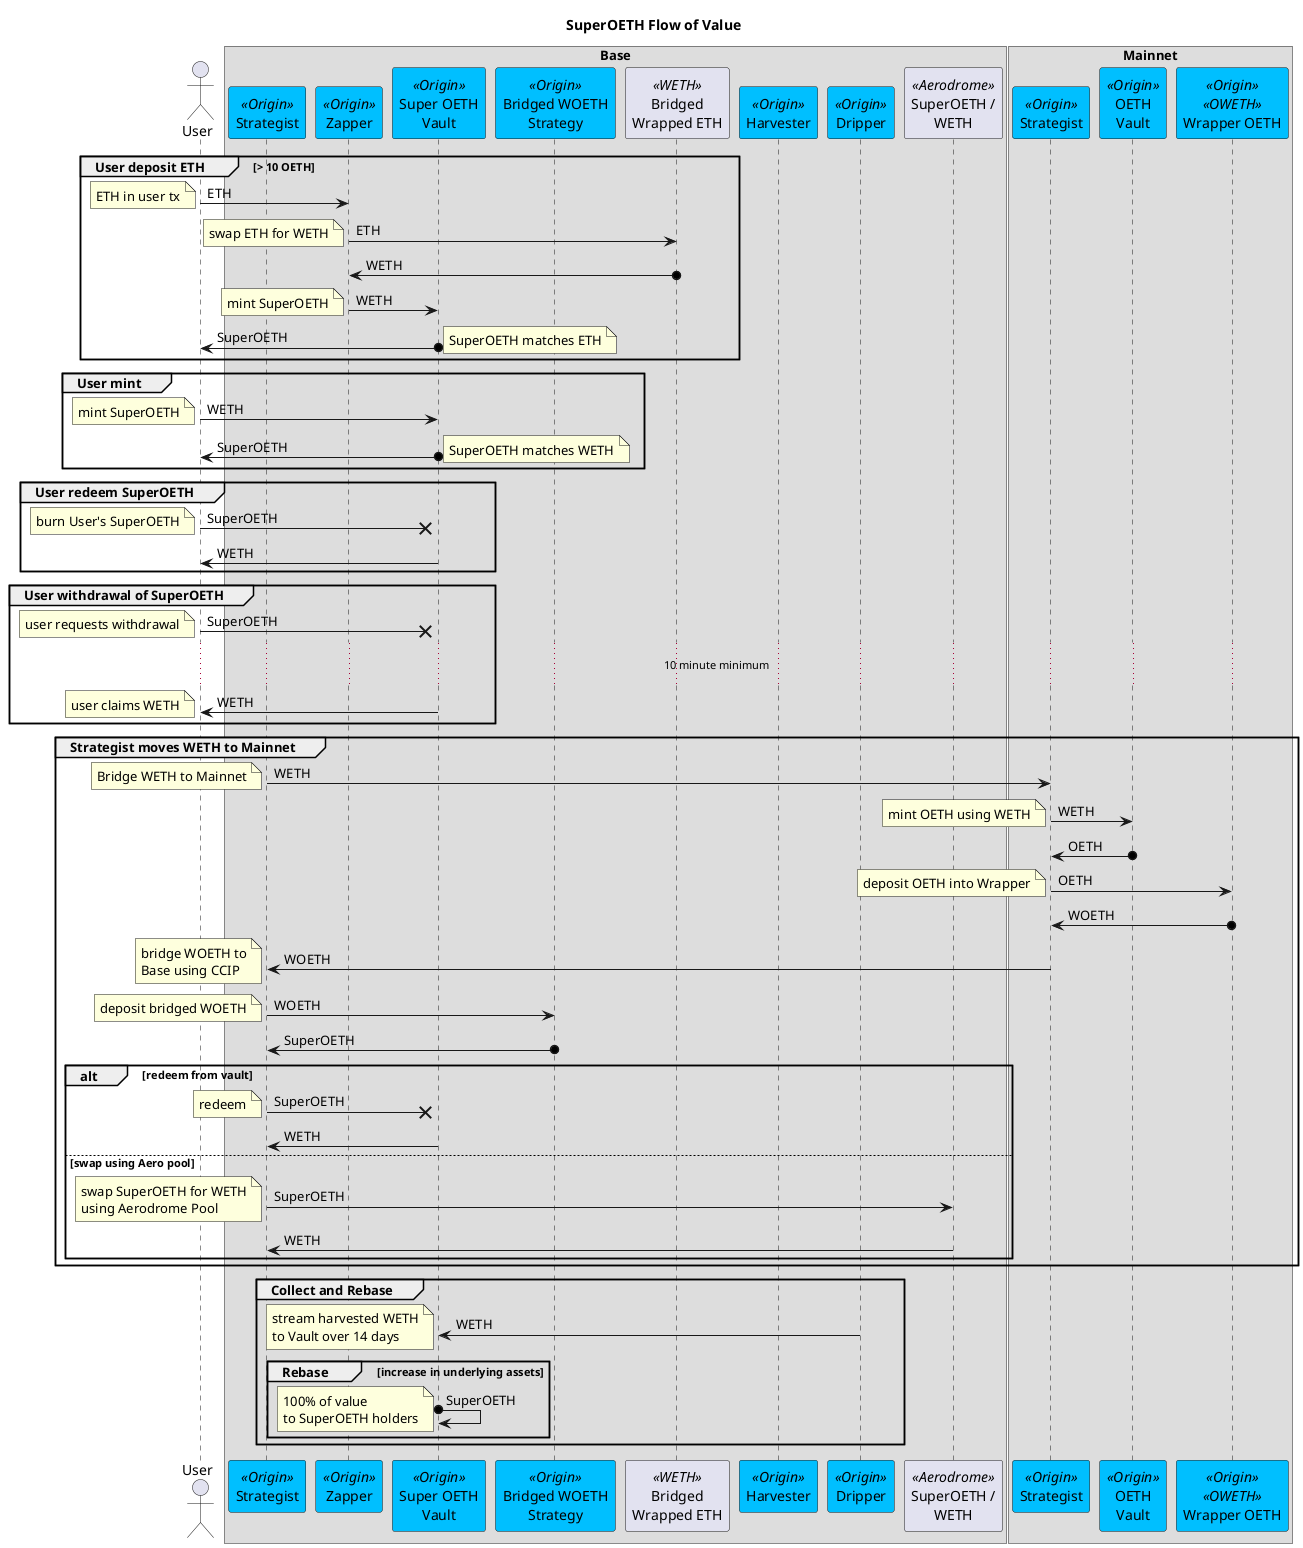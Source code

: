 @startuml

title "SuperOETH Flow of Value"

actor "User" as user

box Base
participant "Strategist" as strategist <<Origin>> #DeepSkyBlue
participant "Zapper" as zap <<Origin>> #DeepSkyBlue
participant "Super OETH\nVault" as vault <<Origin>> #DeepSkyBlue
participant "Bridged WOETH\nStrategy" as woethStrat <<Origin>> #DeepSkyBlue

participant "Bridged\nWrapped ETH" as weth <<WETH>>
participant "Harvester" as harv <<Origin>> #DeepSkyBlue
participant "Dripper" as drip <<Origin>> #DeepSkyBlue

participant "SuperOETH /\nWETH" as aeroPool <<Aerodrome>>
end box

box Mainnet
participant "Strategist" as mainStrategist <<Origin>> #DeepSkyBlue
participant "OETH\nVault" as mainVault <<Origin>> #DeepSkyBlue
participant "Wrapper OETH" as woeth <<Origin>><<OWETH>> #DeepSkyBlue
end box

' Deposit ETH via Zapper
group User deposit ETH [> 10 OETH]
user -> zap : ETH
note left : ETH in user tx

zap -> weth : ETH
note left : swap ETH for WETH
weth o-> zap : WETH

' vault o-> strategist : SuperOETH
' note left : 20% performance\nfee from rebase

zap -> vault : WETH
note left : mint SuperOETH

vault o-> user : SuperOETH
note right : SuperOETH matches ETH
end

' Mint
group User mint
' vault o-> strategist : OETH
' note left : 20% performance\nfee from rebase

user -> vault : WETH
note left : mint SuperOETH
vault o-> user : SuperOETH
note right : SuperOETH matches WETH
end

' Redeem
group User redeem SuperOETH
' vault o-> strategist : SuperOETH
' note left : 20% performance\nfee from rebase

user -x vault : SuperOETH
note left : burn User's SuperOETH

vault -> user : WETH
' note right : 0.1% fee applied to redeemed assets.\nThis adds to the yield in the next rebase.
end

' Withdraw
group User withdrawal of SuperOETH
' vault o-> strategist : SuperOETH
' note left : 20% performance\nfee from rebase

user -x vault : SuperOETH
note left : user requests withdrawal

... 10 minute minimum ...

vault -> user : WETH
note left : user claims WETH
end


group Strategist moves WETH to Mainnet

strategist -> mainStrategist : WETH
note left : Bridge WETH to Mainnet

mainStrategist -> mainVault : WETH
note left : mint OETH using WETH
mainVault o-> mainStrategist : OETH

mainStrategist -> woeth : OETH
note left : deposit OETH into Wrapper
woeth o-> mainStrategist : WOETH

mainStrategist -> strategist : WOETH
note left : bridge WOETH to\nBase using CCIP

strategist -> woethStrat : WOETH
note left : deposit bridged WOETH
woethStrat o-> strategist : SuperOETH

alt redeem from vault
strategist ->x vault : SuperOETH
note left : redeem
vault -> strategist : WETH
else swap using Aero pool
strategist -> aeroPool : SuperOETH
note left : swap SuperOETH for WETH\nusing Aerodrome Pool
aeroPool -> strategist : WETH
end
end

' Collect and Rebase
group Collect and Rebase

drip -> vault : WETH
note left : stream harvested WETH\nto Vault over 14 days

group Rebase [increase in underlying assets]
vault o-> vault : SuperOETH
note left : 100% of value\nto SuperOETH holders
end 
end

@enduml
